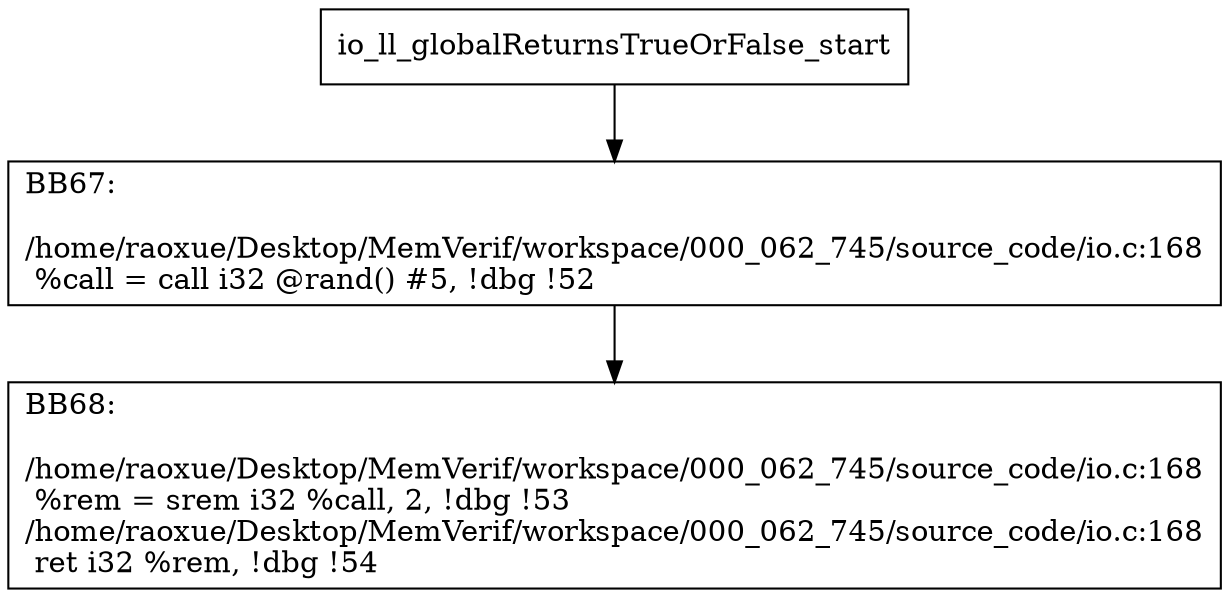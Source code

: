 digraph "CFG for'io_ll_globalReturnsTrueOrFalse' function" {
	BBio_ll_globalReturnsTrueOrFalse_start[shape=record,label="{io_ll_globalReturnsTrueOrFalse_start}"];
	BBio_ll_globalReturnsTrueOrFalse_start-> io_ll_globalReturnsTrueOrFalseBB67;
	io_ll_globalReturnsTrueOrFalseBB67 [shape=record, label="{BB67:\l\l/home/raoxue/Desktop/MemVerif/workspace/000_062_745/source_code/io.c:168\l
  %call = call i32 @rand() #5, !dbg !52\l
}"];
	io_ll_globalReturnsTrueOrFalseBB67-> io_ll_globalReturnsTrueOrFalseBB68;
	io_ll_globalReturnsTrueOrFalseBB68 [shape=record, label="{BB68:\l\l/home/raoxue/Desktop/MemVerif/workspace/000_062_745/source_code/io.c:168\l
  %rem = srem i32 %call, 2, !dbg !53\l
/home/raoxue/Desktop/MemVerif/workspace/000_062_745/source_code/io.c:168\l
  ret i32 %rem, !dbg !54\l
}"];
}
